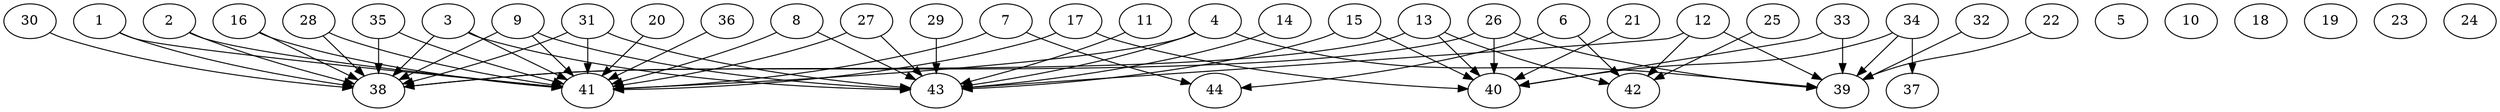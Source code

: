 // DAG (tier=3-complex, mode=data, n=44, ccr=0.537, fat=0.855, density=0.615, regular=0.264, jump=0.270, mindata=4194304, maxdata=33554432)
// DAG automatically generated by daggen at Sun Aug 24 16:33:35 2025
// /home/ermia/Project/Environments/daggen/bin/daggen --dot --ccr 0.537 --fat 0.855 --regular 0.264 --density 0.615 --jump 0.270 --mindata 4194304 --maxdata 33554432 -n 44 
digraph G {
  1 [size="1504896240112793288704", alpha="0.09", expect_size="752448120056396644352"]
  1 -> 38 [size ="1050576523624448"]
  1 -> 41 [size ="1050576523624448"]
  2 [size="453070253221336512", alpha="0.17", expect_size="226535126610668256"]
  2 -> 38 [size ="932257581760512"]
  2 -> 41 [size ="932257581760512"]
  3 [size="157067623889594848", alpha="0.07", expect_size="78533811944797424"]
  3 -> 38 [size ="7602182845104128"]
  3 -> 41 [size ="7602182845104128"]
  3 -> 43 [size ="7602182845104128"]
  4 [size="7541120799823584256", alpha="0.00", expect_size="3770560399911792128"]
  4 -> 39 [size ="3340695490265088"]
  4 -> 41 [size ="3340695490265088"]
  4 -> 43 [size ="3340695490265088"]
  5 [size="4050556050163957235712", alpha="0.18", expect_size="2025278025081978617856"]
  6 [size="83836343068274960", alpha="0.15", expect_size="41918171534137480"]
  6 -> 42 [size ="3031157071413248"]
  6 -> 44 [size ="3031157071413248"]
  7 [size="1731652105876266811392", alpha="0.10", expect_size="865826052938133405696"]
  7 -> 41 [size ="1153622586949632"]
  7 -> 44 [size ="1153622586949632"]
  8 [size="953082947029634176", alpha="0.10", expect_size="476541473514817088"]
  8 -> 41 [size ="950028008947712"]
  8 -> 43 [size ="950028008947712"]
  9 [size="25980277240377560", alpha="0.07", expect_size="12990138620188780"]
  9 -> 38 [size ="556918879813632"]
  9 -> 41 [size ="556918879813632"]
  9 -> 43 [size ="556918879813632"]
  10 [size="266059390524013344", alpha="0.13", expect_size="133029695262006672"]
  11 [size="35951847292239488221184", alpha="0.11", expect_size="17975923646119744110592"]
  11 -> 43 [size ="8714399397183488"]
  12 [size="5860860186197577728", alpha="0.20", expect_size="2930430093098788864"]
  12 -> 39 [size ="3711011873882112"]
  12 -> 42 [size ="3711011873882112"]
  12 -> 43 [size ="3711011873882112"]
  13 [size="16006178329013145042944", alpha="0.05", expect_size="8003089164506572521472"]
  13 -> 38 [size ="5080990946951168"]
  13 -> 40 [size ="5080990946951168"]
  13 -> 42 [size ="5080990946951168"]
  14 [size="3941583123850333184", alpha="0.00", expect_size="1970791561925166592"]
  14 -> 43 [size ="5543610330120192"]
  15 [size="5983192513338329088", alpha="0.17", expect_size="2991596256669164544"]
  15 -> 40 [size ="3875470089125888"]
  15 -> 43 [size ="3875470089125888"]
  16 [size="187171065497488192", alpha="0.16", expect_size="93585532748744096"]
  16 -> 38 [size ="4473532650094592"]
  16 -> 41 [size ="4473532650094592"]
  17 [size="1356945227248178944", alpha="0.01", expect_size="678472613624089472"]
  17 -> 40 [size ="1318701290749952"]
  17 -> 41 [size ="1318701290749952"]
  18 [size="184458660046831296", alpha="0.20", expect_size="92229330023415648"]
  19 [size="54439307085431544", alpha="0.17", expect_size="27219653542715772"]
  20 [size="177970824730778720", alpha="0.16", expect_size="88985412365389360"]
  20 -> 41 [size ="323186633736192"]
  21 [size="134671499778724560", alpha="0.05", expect_size="67335749889362280"]
  21 -> 40 [size ="2652772197466112"]
  22 [size="26953370868696219648000", alpha="0.10", expect_size="13476685434348109824000"]
  22 -> 39 [size ="7191707988787200"]
  23 [size="113196606733429120", alpha="0.02", expect_size="56598303366714560"]
  24 [size="3036913125890627469312", alpha="0.13", expect_size="1518456562945313734656"]
  25 [size="84771169442010688", alpha="0.18", expect_size="42385584721005344"]
  25 -> 42 [size ="7179432309555200"]
  26 [size="5179987147057845501952", alpha="0.15", expect_size="2589993573528922750976"]
  26 -> 38 [size ="2395019801526272"]
  26 -> 39 [size ="2395019801526272"]
  26 -> 40 [size ="2395019801526272"]
  27 [size="12631921368352544768", alpha="0.01", expect_size="6315960684176272384"]
  27 -> 41 [size ="8658791507689472"]
  27 -> 43 [size ="8658791507689472"]
  28 [size="83493257224493168", alpha="0.19", expect_size="41746628612246584"]
  28 -> 38 [size ="2452052269596672"]
  28 -> 41 [size ="2452052269596672"]
  29 [size="1299951105353436889088", alpha="0.02", expect_size="649975552676718444544"]
  29 -> 43 [size ="952886846554112"]
  30 [size="11034299856544118784", alpha="0.06", expect_size="5517149928272059392"]
  30 -> 38 [size ="7137284050649088"]
  31 [size="37170556123909952", alpha="0.10", expect_size="18585278061954976"]
  31 -> 38 [size ="628818142298112"]
  31 -> 41 [size ="628818142298112"]
  31 -> 43 [size ="628818142298112"]
  32 [size="80268901442796832", alpha="0.08", expect_size="40134450721398416"]
  32 -> 39 [size ="3253221711675392"]
  33 [size="3329286361009967071232", alpha="0.16", expect_size="1664643180504983535616"]
  33 -> 39 [size ="1783709346824192"]
  33 -> 40 [size ="1783709346824192"]
  34 [size="11280776567753228", alpha="0.03", expect_size="5640388283876614"]
  34 -> 37 [size ="660882858180608"]
  34 -> 39 [size ="660882858180608"]
  34 -> 40 [size ="660882858180608"]
  35 [size="51460524778277792", alpha="0.20", expect_size="25730262389138896"]
  35 -> 38 [size ="3222238824235008"]
  35 -> 41 [size ="3222238824235008"]
  36 [size="38949270680638416", alpha="0.17", expect_size="19474635340319208"]
  36 -> 41 [size ="3882685634183168"]
  37 [size="96849353582534048", alpha="0.16", expect_size="48424676791267024"]
  38 [size="6723838214867131564032", alpha="0.13", expect_size="3361919107433565782016"]
  39 [size="84436139138803248", alpha="0.20", expect_size="42218069569401624"]
  40 [size="7560596119764354048", alpha="0.03", expect_size="3780298059882177024"]
  41 [size="633914160314167853056", alpha="0.06", expect_size="316957080157083926528"]
  42 [size="26804518472542033281024", alpha="0.08", expect_size="13402259236271016640512"]
  43 [size="189581026053718048", alpha="0.05", expect_size="94790513026859024"]
  44 [size="129273823728510288", alpha="0.12", expect_size="64636911864255144"]
}